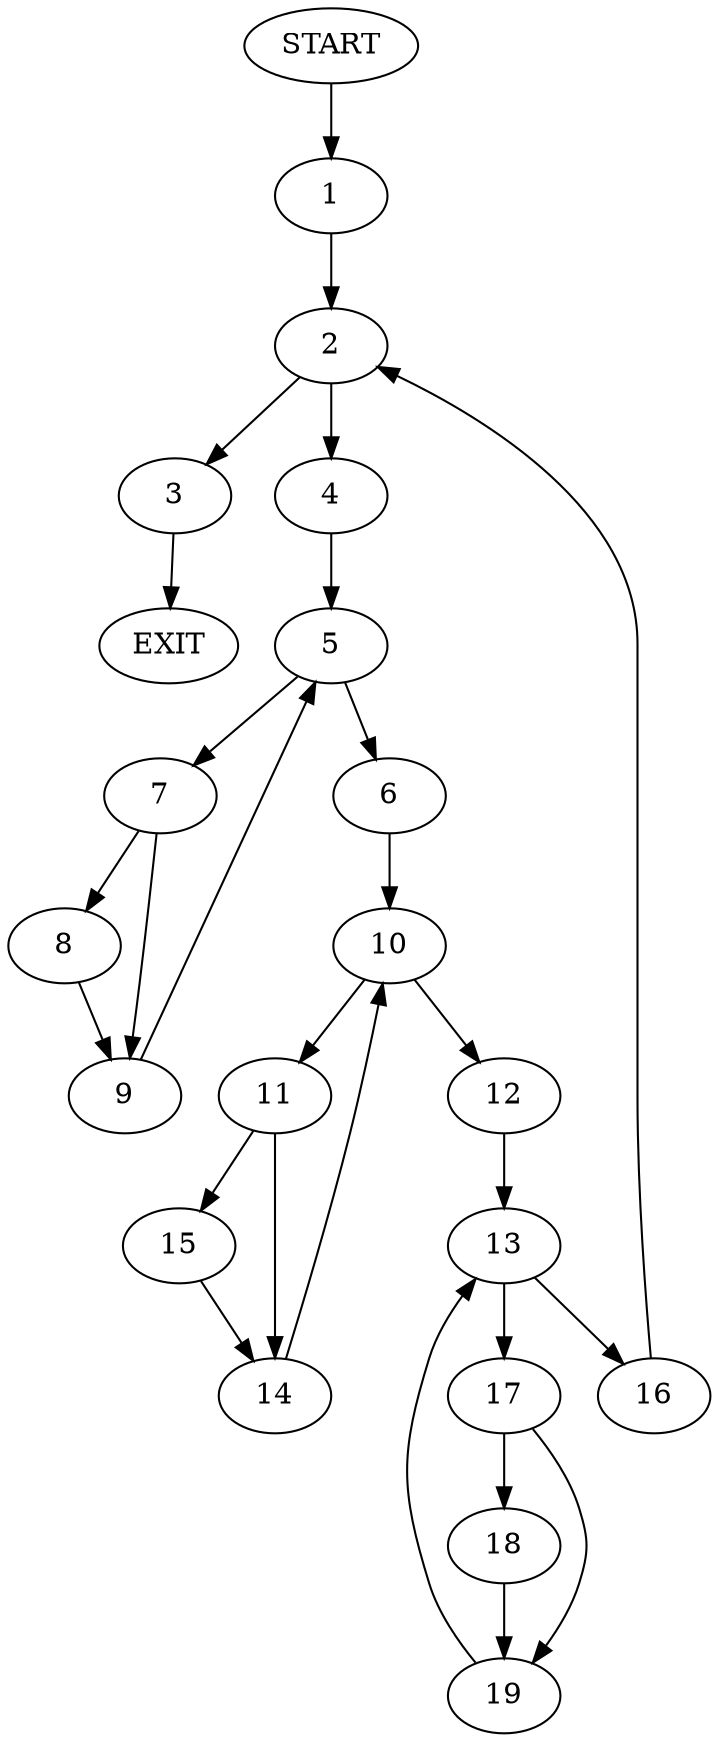 digraph {
0 [label="START"]
20 [label="EXIT"]
0 -> 1
1 -> 2
2 -> 3
2 -> 4
3 -> 20
4 -> 5
5 -> 6
5 -> 7
7 -> 8
7 -> 9
6 -> 10
8 -> 9
9 -> 5
10 -> 11
10 -> 12
12 -> 13
11 -> 14
11 -> 15
15 -> 14
14 -> 10
13 -> 16
13 -> 17
17 -> 18
17 -> 19
16 -> 2
19 -> 13
18 -> 19
}
